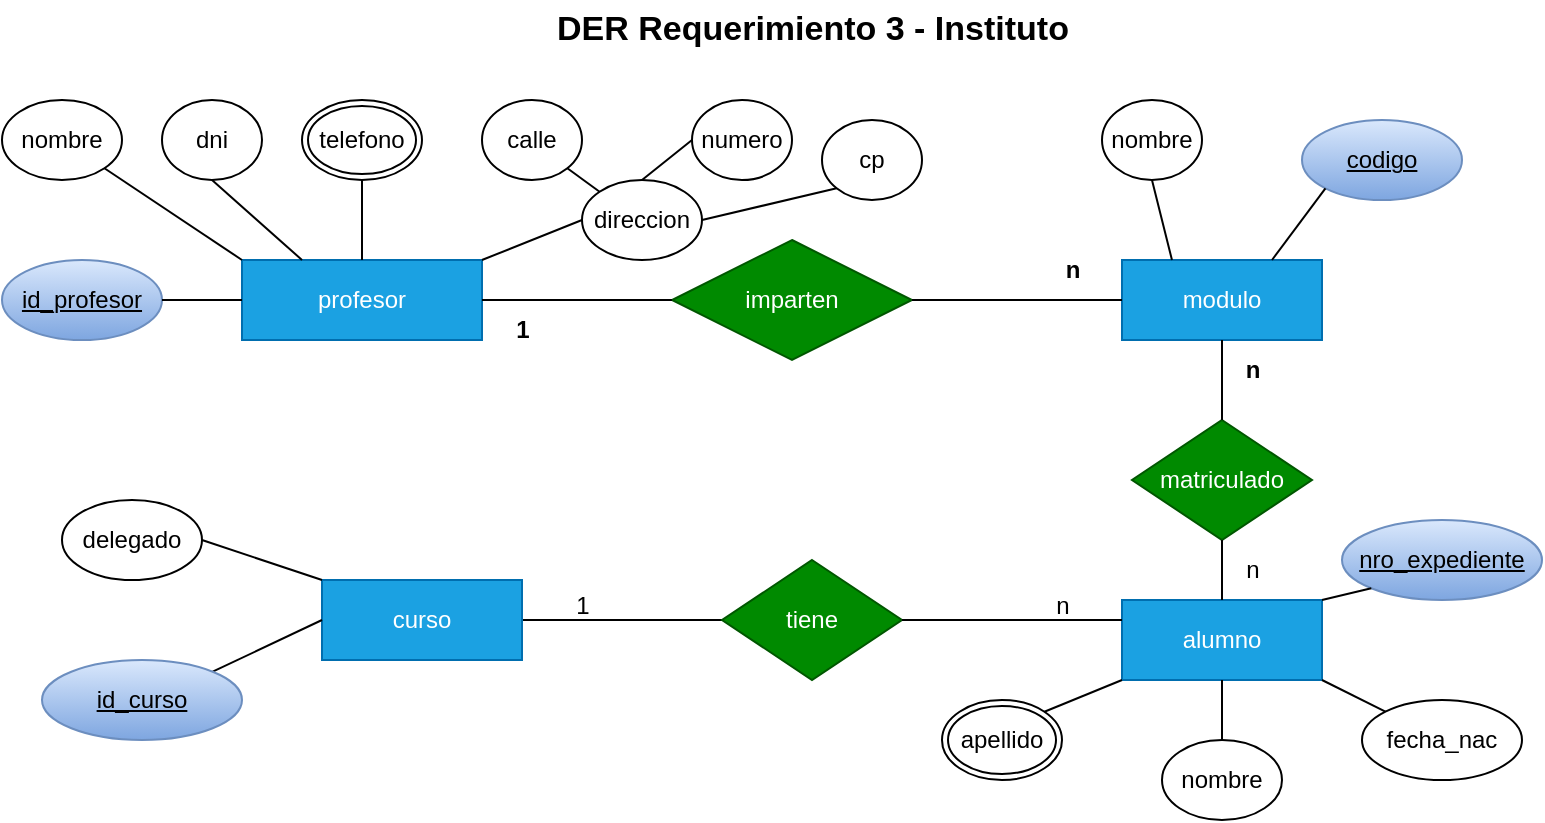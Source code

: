 <mxfile version="24.2.5" type="device">
  <diagram id="R2lEEEUBdFMjLlhIrx00" name="Page-1">
    <mxGraphModel dx="1434" dy="1846" grid="1" gridSize="10" guides="1" tooltips="1" connect="1" arrows="1" fold="1" page="1" pageScale="1" pageWidth="850" pageHeight="1100" math="0" shadow="0" extFonts="Permanent Marker^https://fonts.googleapis.com/css?family=Permanent+Marker">
      <root>
        <mxCell id="0" />
        <mxCell id="1" parent="0" />
        <mxCell id="4kGtmB5COuLK6PFd9qqz-1" value="profesor" style="rounded=0;whiteSpace=wrap;html=1;fillColor=#1ba1e2;fontColor=#ffffff;strokeColor=#006EAF;" vertex="1" parent="1">
          <mxGeometry x="150" y="120" width="120" height="40" as="geometry" />
        </mxCell>
        <mxCell id="4kGtmB5COuLK6PFd9qqz-2" value="dni" style="ellipse;whiteSpace=wrap;html=1;" vertex="1" parent="1">
          <mxGeometry x="110" y="40" width="50" height="40" as="geometry" />
        </mxCell>
        <mxCell id="4kGtmB5COuLK6PFd9qqz-3" value="nombre" style="ellipse;whiteSpace=wrap;html=1;" vertex="1" parent="1">
          <mxGeometry x="30" y="40" width="60" height="40" as="geometry" />
        </mxCell>
        <mxCell id="4kGtmB5COuLK6PFd9qqz-4" value="direccion" style="ellipse;whiteSpace=wrap;html=1;" vertex="1" parent="1">
          <mxGeometry x="320" y="80" width="60" height="40" as="geometry" />
        </mxCell>
        <mxCell id="4kGtmB5COuLK6PFd9qqz-5" value="telefono" style="ellipse;shape=doubleEllipse;margin=3;whiteSpace=wrap;html=1;align=center;" vertex="1" parent="1">
          <mxGeometry x="180" y="40" width="60" height="40" as="geometry" />
        </mxCell>
        <mxCell id="4kGtmB5COuLK6PFd9qqz-6" value="id_profesor" style="ellipse;whiteSpace=wrap;html=1;align=center;fontStyle=4;fillColor=#dae8fc;strokeColor=#6c8ebf;gradientColor=#7ea6e0;" vertex="1" parent="1">
          <mxGeometry x="30" y="120" width="80" height="40" as="geometry" />
        </mxCell>
        <mxCell id="4kGtmB5COuLK6PFd9qqz-7" value="calle" style="ellipse;whiteSpace=wrap;html=1;" vertex="1" parent="1">
          <mxGeometry x="270" y="40" width="50" height="40" as="geometry" />
        </mxCell>
        <mxCell id="4kGtmB5COuLK6PFd9qqz-8" value="numero" style="ellipse;whiteSpace=wrap;html=1;" vertex="1" parent="1">
          <mxGeometry x="375" y="40" width="50" height="40" as="geometry" />
        </mxCell>
        <mxCell id="4kGtmB5COuLK6PFd9qqz-9" value="cp" style="ellipse;whiteSpace=wrap;html=1;" vertex="1" parent="1">
          <mxGeometry x="440" y="50" width="50" height="40" as="geometry" />
        </mxCell>
        <mxCell id="4kGtmB5COuLK6PFd9qqz-12" value="" style="endArrow=none;html=1;rounded=0;exitX=1;exitY=0.5;exitDx=0;exitDy=0;entryX=0;entryY=0.5;entryDx=0;entryDy=0;" edge="1" parent="1" source="4kGtmB5COuLK6PFd9qqz-26" target="4kGtmB5COuLK6PFd9qqz-49">
          <mxGeometry relative="1" as="geometry">
            <mxPoint x="250" y="500" as="sourcePoint" />
            <mxPoint x="420" y="500" as="targetPoint" />
          </mxGeometry>
        </mxCell>
        <mxCell id="4kGtmB5COuLK6PFd9qqz-13" value="" style="endArrow=none;html=1;rounded=0;exitX=1;exitY=0.5;exitDx=0;exitDy=0;entryX=0;entryY=0.5;entryDx=0;entryDy=0;" edge="1" parent="1" source="4kGtmB5COuLK6PFd9qqz-6" target="4kGtmB5COuLK6PFd9qqz-1">
          <mxGeometry relative="1" as="geometry">
            <mxPoint x="340" y="390" as="sourcePoint" />
            <mxPoint x="510" y="390" as="targetPoint" />
          </mxGeometry>
        </mxCell>
        <mxCell id="4kGtmB5COuLK6PFd9qqz-14" value="" style="endArrow=none;html=1;rounded=0;exitX=1;exitY=1;exitDx=0;exitDy=0;entryX=0;entryY=0;entryDx=0;entryDy=0;" edge="1" parent="1" source="4kGtmB5COuLK6PFd9qqz-3" target="4kGtmB5COuLK6PFd9qqz-1">
          <mxGeometry relative="1" as="geometry">
            <mxPoint x="350" y="400" as="sourcePoint" />
            <mxPoint x="520" y="400" as="targetPoint" />
          </mxGeometry>
        </mxCell>
        <mxCell id="4kGtmB5COuLK6PFd9qqz-15" value="" style="endArrow=none;html=1;rounded=0;exitX=0.5;exitY=1;exitDx=0;exitDy=0;entryX=0.25;entryY=0;entryDx=0;entryDy=0;" edge="1" parent="1" source="4kGtmB5COuLK6PFd9qqz-2" target="4kGtmB5COuLK6PFd9qqz-1">
          <mxGeometry relative="1" as="geometry">
            <mxPoint x="360" y="410" as="sourcePoint" />
            <mxPoint x="530" y="410" as="targetPoint" />
          </mxGeometry>
        </mxCell>
        <mxCell id="4kGtmB5COuLK6PFd9qqz-16" value="" style="endArrow=none;html=1;rounded=0;exitX=0.5;exitY=1;exitDx=0;exitDy=0;entryX=0.5;entryY=0;entryDx=0;entryDy=0;" edge="1" parent="1" source="4kGtmB5COuLK6PFd9qqz-5" target="4kGtmB5COuLK6PFd9qqz-1">
          <mxGeometry relative="1" as="geometry">
            <mxPoint x="370" y="420" as="sourcePoint" />
            <mxPoint x="540" y="420" as="targetPoint" />
          </mxGeometry>
        </mxCell>
        <mxCell id="4kGtmB5COuLK6PFd9qqz-17" value="" style="endArrow=none;html=1;rounded=0;exitX=1;exitY=0;exitDx=0;exitDy=0;entryX=0;entryY=0.5;entryDx=0;entryDy=0;" edge="1" parent="1" source="4kGtmB5COuLK6PFd9qqz-1" target="4kGtmB5COuLK6PFd9qqz-4">
          <mxGeometry relative="1" as="geometry">
            <mxPoint x="380" y="430" as="sourcePoint" />
            <mxPoint x="550" y="430" as="targetPoint" />
          </mxGeometry>
        </mxCell>
        <mxCell id="4kGtmB5COuLK6PFd9qqz-18" value="" style="endArrow=none;html=1;rounded=0;exitX=1;exitY=1;exitDx=0;exitDy=0;entryX=0;entryY=0;entryDx=0;entryDy=0;" edge="1" parent="1" source="4kGtmB5COuLK6PFd9qqz-7" target="4kGtmB5COuLK6PFd9qqz-4">
          <mxGeometry relative="1" as="geometry">
            <mxPoint x="390" y="440" as="sourcePoint" />
            <mxPoint x="560" y="440" as="targetPoint" />
          </mxGeometry>
        </mxCell>
        <mxCell id="4kGtmB5COuLK6PFd9qqz-19" value="" style="endArrow=none;html=1;rounded=0;exitX=0.5;exitY=0;exitDx=0;exitDy=0;entryX=0;entryY=0.5;entryDx=0;entryDy=0;" edge="1" parent="1" source="4kGtmB5COuLK6PFd9qqz-4" target="4kGtmB5COuLK6PFd9qqz-8">
          <mxGeometry relative="1" as="geometry">
            <mxPoint x="400" y="450" as="sourcePoint" />
            <mxPoint x="570" y="450" as="targetPoint" />
          </mxGeometry>
        </mxCell>
        <mxCell id="4kGtmB5COuLK6PFd9qqz-20" value="" style="endArrow=none;html=1;rounded=0;exitX=1;exitY=0.5;exitDx=0;exitDy=0;entryX=0;entryY=1;entryDx=0;entryDy=0;" edge="1" parent="1" source="4kGtmB5COuLK6PFd9qqz-4" target="4kGtmB5COuLK6PFd9qqz-9">
          <mxGeometry relative="1" as="geometry">
            <mxPoint x="410" y="460" as="sourcePoint" />
            <mxPoint x="580" y="460" as="targetPoint" />
          </mxGeometry>
        </mxCell>
        <mxCell id="4kGtmB5COuLK6PFd9qqz-22" value="modulo" style="rounded=0;whiteSpace=wrap;html=1;fillColor=#1ba1e2;fontColor=#ffffff;strokeColor=#006EAF;" vertex="1" parent="1">
          <mxGeometry x="590" y="120" width="100" height="40" as="geometry" />
        </mxCell>
        <mxCell id="4kGtmB5COuLK6PFd9qqz-23" value="nombre" style="ellipse;whiteSpace=wrap;html=1;" vertex="1" parent="1">
          <mxGeometry x="580" y="40" width="50" height="40" as="geometry" />
        </mxCell>
        <mxCell id="4kGtmB5COuLK6PFd9qqz-24" value="delegado" style="ellipse;whiteSpace=wrap;html=1;" vertex="1" parent="1">
          <mxGeometry x="60" y="240" width="70" height="40" as="geometry" />
        </mxCell>
        <mxCell id="4kGtmB5COuLK6PFd9qqz-25" value="codigo" style="ellipse;whiteSpace=wrap;html=1;align=center;fontStyle=4;fillColor=#dae8fc;strokeColor=#6c8ebf;gradientColor=#7ea6e0;" vertex="1" parent="1">
          <mxGeometry x="680" y="50" width="80" height="40" as="geometry" />
        </mxCell>
        <mxCell id="4kGtmB5COuLK6PFd9qqz-26" value="curso" style="rounded=0;whiteSpace=wrap;html=1;fillColor=#1ba1e2;fontColor=#ffffff;strokeColor=#006EAF;" vertex="1" parent="1">
          <mxGeometry x="190" y="280" width="100" height="40" as="geometry" />
        </mxCell>
        <mxCell id="4kGtmB5COuLK6PFd9qqz-27" value="" style="endArrow=none;html=1;rounded=0;exitX=0.5;exitY=1;exitDx=0;exitDy=0;entryX=0.25;entryY=0;entryDx=0;entryDy=0;" edge="1" parent="1" source="4kGtmB5COuLK6PFd9qqz-23" target="4kGtmB5COuLK6PFd9qqz-22">
          <mxGeometry relative="1" as="geometry">
            <mxPoint x="260" y="510" as="sourcePoint" />
            <mxPoint x="430" y="510" as="targetPoint" />
          </mxGeometry>
        </mxCell>
        <mxCell id="4kGtmB5COuLK6PFd9qqz-28" value="" style="endArrow=none;html=1;rounded=0;exitX=0.75;exitY=0;exitDx=0;exitDy=0;entryX=0;entryY=1;entryDx=0;entryDy=0;" edge="1" parent="1" source="4kGtmB5COuLK6PFd9qqz-22" target="4kGtmB5COuLK6PFd9qqz-25">
          <mxGeometry relative="1" as="geometry">
            <mxPoint x="270" y="520" as="sourcePoint" />
            <mxPoint x="440" y="520" as="targetPoint" />
          </mxGeometry>
        </mxCell>
        <mxCell id="4kGtmB5COuLK6PFd9qqz-29" value="alumno" style="rounded=0;whiteSpace=wrap;html=1;fillColor=#1ba1e2;fontColor=#ffffff;strokeColor=#006EAF;" vertex="1" parent="1">
          <mxGeometry x="590" y="290" width="100" height="40" as="geometry" />
        </mxCell>
        <mxCell id="4kGtmB5COuLK6PFd9qqz-30" value="nombre" style="ellipse;whiteSpace=wrap;html=1;" vertex="1" parent="1">
          <mxGeometry x="610" y="360" width="60" height="40" as="geometry" />
        </mxCell>
        <mxCell id="4kGtmB5COuLK6PFd9qqz-31" value="nro_expediente" style="ellipse;whiteSpace=wrap;html=1;align=center;fontStyle=4;fillColor=#dae8fc;strokeColor=#6c8ebf;gradientColor=#7ea6e0;" vertex="1" parent="1">
          <mxGeometry x="700" y="250" width="100" height="40" as="geometry" />
        </mxCell>
        <mxCell id="4kGtmB5COuLK6PFd9qqz-32" value="apellido&lt;span style=&quot;color: rgba(0, 0, 0, 0); font-family: monospace; font-size: 0px; text-align: start; text-wrap: nowrap;&quot;&gt;%xGraphModel%3E%3Croot%3E%3CmxCell%20id%3D%220%22%2F%3E%3CmxCell%20id%3D%221%22%20parent%3D%220%22%2F%3E%3CmxCell%20id%3D%222%22%20value%3D%22nombre%22%20style%3D%22ellipse%3BwhiteSpace%3Dwrap%3Bhtml%3D1%3B%22%20vertex%3D%221%22%20parent%3D%221%22%3E%3CmxGeometry%20x%3D%22470%22%20y%3D%22400%22%20width%3D%2260%22%20height%3D%2240%22%20as%3D%22geometry%22%2F%3E%3C%2FmxCell%3E%3C%2Froot%3E%3C%2FmxGraphModel%3&lt;/span&gt;" style="ellipse;shape=doubleEllipse;margin=3;whiteSpace=wrap;html=1;align=center;" vertex="1" parent="1">
          <mxGeometry x="500" y="340" width="60" height="40" as="geometry" />
        </mxCell>
        <mxCell id="4kGtmB5COuLK6PFd9qqz-33" value="fecha_nac" style="ellipse;whiteSpace=wrap;html=1;" vertex="1" parent="1">
          <mxGeometry x="710" y="340" width="80" height="40" as="geometry" />
        </mxCell>
        <mxCell id="4kGtmB5COuLK6PFd9qqz-34" value="" style="endArrow=none;html=1;rounded=0;exitX=0;exitY=1;exitDx=0;exitDy=0;entryX=1;entryY=0;entryDx=0;entryDy=0;" edge="1" parent="1" source="4kGtmB5COuLK6PFd9qqz-29" target="4kGtmB5COuLK6PFd9qqz-32">
          <mxGeometry relative="1" as="geometry">
            <mxPoint x="260" y="510" as="sourcePoint" />
            <mxPoint x="430" y="510" as="targetPoint" />
          </mxGeometry>
        </mxCell>
        <mxCell id="4kGtmB5COuLK6PFd9qqz-35" value="" style="endArrow=none;html=1;rounded=0;entryX=0.5;entryY=1;entryDx=0;entryDy=0;exitX=0.5;exitY=0;exitDx=0;exitDy=0;" edge="1" parent="1" source="4kGtmB5COuLK6PFd9qqz-30" target="4kGtmB5COuLK6PFd9qqz-29">
          <mxGeometry relative="1" as="geometry">
            <mxPoint x="270" y="520" as="sourcePoint" />
            <mxPoint x="440" y="520" as="targetPoint" />
          </mxGeometry>
        </mxCell>
        <mxCell id="4kGtmB5COuLK6PFd9qqz-36" value="" style="endArrow=none;html=1;rounded=0;exitX=1;exitY=1;exitDx=0;exitDy=0;entryX=0;entryY=0;entryDx=0;entryDy=0;" edge="1" parent="1" source="4kGtmB5COuLK6PFd9qqz-29" target="4kGtmB5COuLK6PFd9qqz-33">
          <mxGeometry relative="1" as="geometry">
            <mxPoint x="280" y="530" as="sourcePoint" />
            <mxPoint x="450" y="530" as="targetPoint" />
          </mxGeometry>
        </mxCell>
        <mxCell id="4kGtmB5COuLK6PFd9qqz-37" value="" style="endArrow=none;html=1;rounded=0;entryX=0;entryY=1;entryDx=0;entryDy=0;exitX=1;exitY=0;exitDx=0;exitDy=0;" edge="1" parent="1" source="4kGtmB5COuLK6PFd9qqz-29" target="4kGtmB5COuLK6PFd9qqz-31">
          <mxGeometry relative="1" as="geometry">
            <mxPoint x="690" y="300" as="sourcePoint" />
            <mxPoint x="460" y="540" as="targetPoint" />
          </mxGeometry>
        </mxCell>
        <mxCell id="4kGtmB5COuLK6PFd9qqz-39" value="imparten" style="shape=rhombus;perimeter=rhombusPerimeter;whiteSpace=wrap;html=1;align=center;fillColor=#008a00;fontColor=#ffffff;strokeColor=#005700;" vertex="1" parent="1">
          <mxGeometry x="365" y="110" width="120" height="60" as="geometry" />
        </mxCell>
        <mxCell id="4kGtmB5COuLK6PFd9qqz-40" value="matriculado" style="shape=rhombus;perimeter=rhombusPerimeter;whiteSpace=wrap;html=1;align=center;fillColor=#008a00;fontColor=#ffffff;strokeColor=#005700;" vertex="1" parent="1">
          <mxGeometry x="595" y="200" width="90" height="60" as="geometry" />
        </mxCell>
        <mxCell id="4kGtmB5COuLK6PFd9qqz-41" value="" style="endArrow=none;html=1;rounded=0;exitX=1;exitY=0.5;exitDx=0;exitDy=0;entryX=0;entryY=0.5;entryDx=0;entryDy=0;" edge="1" parent="1" source="4kGtmB5COuLK6PFd9qqz-1" target="4kGtmB5COuLK6PFd9qqz-39">
          <mxGeometry relative="1" as="geometry">
            <mxPoint x="260" y="510" as="sourcePoint" />
            <mxPoint x="430" y="510" as="targetPoint" />
          </mxGeometry>
        </mxCell>
        <mxCell id="4kGtmB5COuLK6PFd9qqz-42" value="" style="endArrow=none;html=1;rounded=0;exitX=1;exitY=0.5;exitDx=0;exitDy=0;entryX=0;entryY=0.5;entryDx=0;entryDy=0;" edge="1" parent="1" source="4kGtmB5COuLK6PFd9qqz-39" target="4kGtmB5COuLK6PFd9qqz-22">
          <mxGeometry relative="1" as="geometry">
            <mxPoint x="260" y="510" as="sourcePoint" />
            <mxPoint x="430" y="510" as="targetPoint" />
          </mxGeometry>
        </mxCell>
        <mxCell id="4kGtmB5COuLK6PFd9qqz-43" value="" style="endArrow=none;html=1;rounded=0;exitX=0.5;exitY=1;exitDx=0;exitDy=0;entryX=0.5;entryY=0;entryDx=0;entryDy=0;" edge="1" parent="1" source="4kGtmB5COuLK6PFd9qqz-22" target="4kGtmB5COuLK6PFd9qqz-40">
          <mxGeometry relative="1" as="geometry">
            <mxPoint x="260" y="510" as="sourcePoint" />
            <mxPoint x="430" y="510" as="targetPoint" />
          </mxGeometry>
        </mxCell>
        <mxCell id="4kGtmB5COuLK6PFd9qqz-44" value="" style="endArrow=none;html=1;rounded=0;exitX=0.5;exitY=0;exitDx=0;exitDy=0;entryX=0.5;entryY=1;entryDx=0;entryDy=0;" edge="1" parent="1" source="4kGtmB5COuLK6PFd9qqz-29" target="4kGtmB5COuLK6PFd9qqz-40">
          <mxGeometry relative="1" as="geometry">
            <mxPoint x="260" y="510" as="sourcePoint" />
            <mxPoint x="430" y="510" as="targetPoint" />
          </mxGeometry>
        </mxCell>
        <mxCell id="4kGtmB5COuLK6PFd9qqz-45" value="1" style="text;html=1;align=center;verticalAlign=middle;resizable=0;points=[];autosize=1;strokeColor=none;fillColor=none;fontStyle=1" vertex="1" parent="1">
          <mxGeometry x="275" y="140" width="30" height="30" as="geometry" />
        </mxCell>
        <mxCell id="4kGtmB5COuLK6PFd9qqz-46" value="n" style="text;html=1;align=center;verticalAlign=middle;resizable=0;points=[];autosize=1;strokeColor=none;fillColor=none;fontStyle=1" vertex="1" parent="1">
          <mxGeometry x="550" y="110" width="30" height="30" as="geometry" />
        </mxCell>
        <mxCell id="4kGtmB5COuLK6PFd9qqz-47" value="n" style="text;html=1;align=center;verticalAlign=middle;resizable=0;points=[];autosize=1;strokeColor=none;fillColor=none;fontStyle=1" vertex="1" parent="1">
          <mxGeometry x="640" y="160" width="30" height="30" as="geometry" />
        </mxCell>
        <mxCell id="4kGtmB5COuLK6PFd9qqz-48" value="n" style="text;html=1;align=center;verticalAlign=middle;resizable=0;points=[];autosize=1;strokeColor=none;fillColor=none;" vertex="1" parent="1">
          <mxGeometry x="640" y="260" width="30" height="30" as="geometry" />
        </mxCell>
        <mxCell id="4kGtmB5COuLK6PFd9qqz-49" value="tiene" style="shape=rhombus;perimeter=rhombusPerimeter;whiteSpace=wrap;html=1;align=center;fillColor=#008a00;fontColor=#ffffff;strokeColor=#005700;" vertex="1" parent="1">
          <mxGeometry x="390" y="270" width="90" height="60" as="geometry" />
        </mxCell>
        <mxCell id="4kGtmB5COuLK6PFd9qqz-50" value="" style="endArrow=none;html=1;rounded=0;exitX=0;exitY=0.25;exitDx=0;exitDy=0;entryX=1;entryY=0.5;entryDx=0;entryDy=0;" edge="1" parent="1" source="4kGtmB5COuLK6PFd9qqz-29" target="4kGtmB5COuLK6PFd9qqz-49">
          <mxGeometry relative="1" as="geometry">
            <mxPoint x="260" y="510" as="sourcePoint" />
            <mxPoint x="430" y="510" as="targetPoint" />
          </mxGeometry>
        </mxCell>
        <mxCell id="4kGtmB5COuLK6PFd9qqz-52" value="" style="endArrow=none;html=1;rounded=0;exitX=1;exitY=0.5;exitDx=0;exitDy=0;entryX=0;entryY=0;entryDx=0;entryDy=0;" edge="1" parent="1" source="4kGtmB5COuLK6PFd9qqz-24" target="4kGtmB5COuLK6PFd9qqz-26">
          <mxGeometry relative="1" as="geometry">
            <mxPoint x="280" y="310" as="sourcePoint" />
            <mxPoint x="385" y="310" as="targetPoint" />
          </mxGeometry>
        </mxCell>
        <mxCell id="4kGtmB5COuLK6PFd9qqz-53" value="n" style="text;html=1;align=center;verticalAlign=middle;resizable=0;points=[];autosize=1;strokeColor=none;fillColor=none;" vertex="1" parent="1">
          <mxGeometry x="545" y="278" width="30" height="30" as="geometry" />
        </mxCell>
        <mxCell id="4kGtmB5COuLK6PFd9qqz-54" value="1" style="text;html=1;align=center;verticalAlign=middle;resizable=0;points=[];autosize=1;strokeColor=none;fillColor=none;" vertex="1" parent="1">
          <mxGeometry x="305" y="278" width="30" height="30" as="geometry" />
        </mxCell>
        <mxCell id="4kGtmB5COuLK6PFd9qqz-57" value="" style="endArrow=none;html=1;rounded=0;exitX=1;exitY=0;exitDx=0;exitDy=0;entryX=0;entryY=0.5;entryDx=0;entryDy=0;" edge="1" parent="1" source="4kGtmB5COuLK6PFd9qqz-60" target="4kGtmB5COuLK6PFd9qqz-26">
          <mxGeometry relative="1" as="geometry">
            <mxPoint x="135.355" y="325.858" as="sourcePoint" />
            <mxPoint x="200" y="310" as="targetPoint" />
          </mxGeometry>
        </mxCell>
        <mxCell id="4kGtmB5COuLK6PFd9qqz-59" value="&lt;b&gt;&lt;font style=&quot;font-size: 17px;&quot;&gt;DER Requerimiento 3 - Instituto&lt;/font&gt;&lt;/b&gt;" style="text;html=1;align=center;verticalAlign=middle;resizable=0;points=[];autosize=1;strokeColor=none;fillColor=none;" vertex="1" parent="1">
          <mxGeometry x="295" y="-10" width="280" height="30" as="geometry" />
        </mxCell>
        <mxCell id="4kGtmB5COuLK6PFd9qqz-60" value="id_curso" style="ellipse;whiteSpace=wrap;html=1;align=center;fontStyle=4;fillColor=#dae8fc;strokeColor=#6c8ebf;gradientColor=#7ea6e0;" vertex="1" parent="1">
          <mxGeometry x="50" y="320" width="100" height="40" as="geometry" />
        </mxCell>
      </root>
    </mxGraphModel>
  </diagram>
</mxfile>
